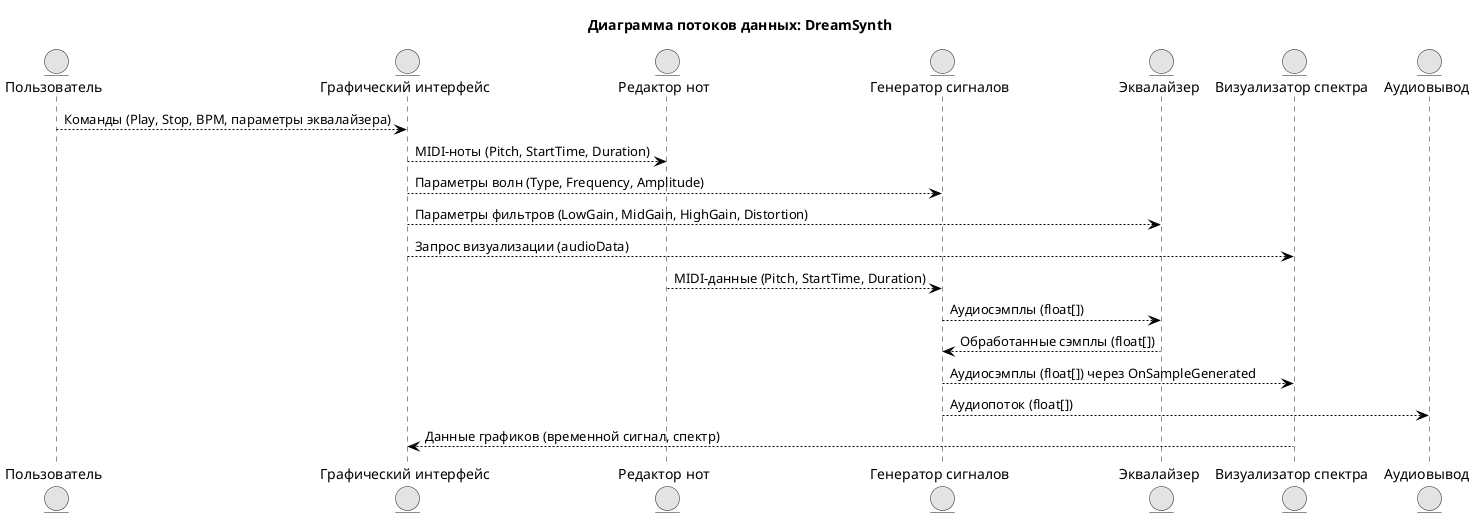 @startuml DataflowDiagramDreamSynth

' ГОСТ-стиль: черно-белый, без теней
skinparam monochrome true
skinparam shadowing false
skinparam nodeFontSize 12
skinparam nodeFontName Arial
skinparam nodeBorderThickness 1
skinparam nodeBackgroundColor none
skinparam nodeBorderColor black
skinparam ArrowColor black

title Диаграмма потоков данных: DreamSynth

entity "Пользователь" as Пользователь
entity "Графический интерфейс" as GUI
entity "Редактор нот" as MidiEditor
entity "Генератор сигналов" as WaveGenerator
entity "Эквалайзер" as Equalizer
entity "Визуализатор спектра" as Visualizer
entity "Аудиовывод" as AudioOut

Пользователь --> GUI : Команды (Play, Stop, BPM, параметры эквалайзера)
GUI --> MidiEditor : MIDI-ноты (Pitch, StartTime, Duration)
GUI --> WaveGenerator : Параметры волн (Type, Frequency, Amplitude)
GUI --> Equalizer : Параметры фильтров (LowGain, MidGain, HighGain, Distortion)
GUI --> Visualizer : Запрос визуализации (audioData)
MidiEditor --> WaveGenerator : MIDI-данные (Pitch, StartTime, Duration)
WaveGenerator --> Equalizer : Аудиосэмплы (float[])
Equalizer --> WaveGenerator : Обработанные сэмплы (float[])
WaveGenerator --> Visualizer : Аудиосэмплы (float[]) через OnSampleGenerated
WaveGenerator --> AudioOut : Аудиопоток (float[])
Visualizer --> GUI : Данные графиков (временной сигнал, спектр)

@enduml